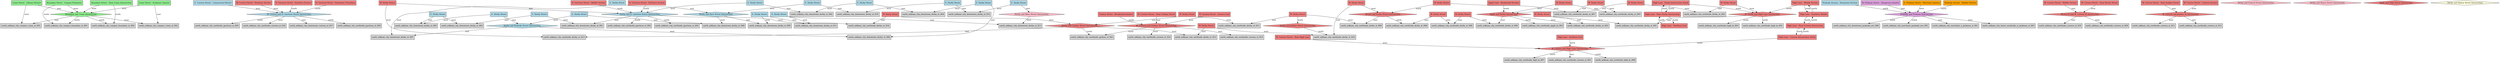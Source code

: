 digraph ArkhamCity {
  rankdir=TB;
  node [shape=box, style=filled];

  "earth_arkham_city_campus_room_boundary_st_001" [label="Boundary Street - Near Crane Intersection", fillcolor="lightgreen"];
  "earth_arkham_city_campus_room_boundary_st_002" [label="Boundary Street - Campus Perimeter", fillcolor="lightgreen"];
  "earth_arkham_city_campus_room_crane_st_001" [label="Crane Street - Academic Quarter", fillcolor="lightgreen"];
  "earth_arkham_city_campus_room_crane_st_002" [label="Crane Street - Library District", fillcolor="lightgreen"];
  "earth_arkham_city_downtown_room_curwen_st_017" [label="E. Curwen Street - Commercial District", fillcolor="lightblue"];
  "earth_arkham_city_downtown_room_derby_st_001" [label="E. Derby Street", fillcolor="lightblue"];
  "earth_arkham_city_downtown_room_derby_st_002" [label="E. Derby Street", fillcolor="lightblue"];
  "earth_arkham_city_downtown_room_derby_st_003" [label="E. Derby Street", fillcolor="lightblue"];
  "earth_arkham_city_downtown_room_derby_st_004" [label="E. Derby Street", fillcolor="lightblue"];
  "earth_arkham_city_downtown_room_derby_st_005" [label="E. Derby Street", fillcolor="lightblue"];
  "earth_arkham_city_downtown_room_derby_st_006" [label="E. Derby Street", fillcolor="lightblue"];
  "earth_arkham_city_downtown_room_derby_st_007" [label="E. Derby Street", fillcolor="lightblue"];
  "earth_arkham_city_downtown_room_derby_st_008" [label="E. Derby Street", fillcolor="lightblue"];
  "earth_arkham_city_downtown_room_derby_st_009" [label="E. Derby Street", fillcolor="lightblue"];
  "earth_arkham_city_downtown_room_derby_st_010" [label="E. Derby Street", fillcolor="lightblue"];
  "earth_arkham_city_downtown_room_derby_st_011" [label="E. Derby Street", fillcolor="lightblue"];
  "earth_arkham_city_downtown_room_derby_st_012" [label="E. Derby Street", fillcolor="lightblue"];
  "earth_arkham_city_downtown_room_derby_st_013" [label="E. Derby Street", fillcolor="lightblue"];
  "earth_arkham_city_downtown_room_peabody_ave_006" [label="Peabody Avenue - Downtown Section", fillcolor="lightblue"];
  "earth_arkham_city_lower_southside_room_w_pickman_st_003" [label="W. Pickman Street - Dangerous Quarter", fillcolor="plum"];
  "earth_arkham_city_merchant_room_e_pickman_st_001" [label="E. Pickman Street - Merchant Quarter", fillcolor="orange"];
  "earth_arkham_city_merchant_room_peabody_ave_001" [label="Peabody Avenue - Market District", fillcolor="orange"];
  "earth_arkham_city_northside_room_apple_ln_003" [label="Apple Lane - Residential Section", fillcolor="lightcoral"];
  "earth_arkham_city_northside_room_curwen_st_001" [label="W. Curwen Street - Near High Lane", fillcolor="lightcoral"];
  "earth_arkham_city_northside_room_curwen_st_009" [label="W. Curwen Street - Middle Section", fillcolor="lightcoral"];
  "earth_arkham_city_northside_room_curwen_st_010" [label="W. Curwen Street - Near Brown Street", fillcolor="lightcoral"];
  "earth_arkham_city_northside_room_curwen_st_011" [label="W. Curwen Street - Near Jenkins Street", fillcolor="lightcoral"];
  "earth_arkham_city_northside_room_curwen_st_012" [label="W. Curwen Street - Eastern Section", fillcolor="lightcoral"];
  "earth_arkham_city_northside_room_curwen_st_014" [label="W. Curwen Street - Near Gedney Street", fillcolor="lightcoral"];
  "earth_arkham_city_northside_room_curwen_st_015" [label="W. Curwen Street - Eastern End", fillcolor="lightcoral"];
  "earth_arkham_city_northside_room_curwen_st_016" [label="W. Curwen Street - Northern Section", fillcolor="lightcoral"];
  "earth_arkham_city_northside_room_derby_st_001" [label="W. Derby Street", fillcolor="lightcoral"];
  "earth_arkham_city_northside_room_derby_st_002" [label="W. Derby Street", fillcolor="lightcoral"];
  "earth_arkham_city_northside_room_derby_st_003" [label="W. Derby Street", fillcolor="lightcoral"];
  "earth_arkham_city_northside_room_derby_st_004" [label="W. Derby Street", fillcolor="lightcoral"];
  "earth_arkham_city_northside_room_derby_st_005" [label="W. Derby Street", fillcolor="lightcoral"];
  "earth_arkham_city_northside_room_derby_st_006" [label="W. Derby Street", fillcolor="lightcoral"];
  "earth_arkham_city_northside_room_derby_st_007" [label="W. Derby Street", fillcolor="lightcoral"];
  "earth_arkham_city_northside_room_derby_st_008" [label="W. Derby Street", fillcolor="lightcoral"];
  "earth_arkham_city_northside_room_derby_st_009" [label="W. Derby Street", fillcolor="lightcoral"];
  "earth_arkham_city_northside_room_derby_st_010" [label="W. Derby Street", fillcolor="lightcoral"];
  "earth_arkham_city_northside_room_derby_st_011" [label="W. Derby Street", fillcolor="lightcoral"];
  "earth_arkham_city_northside_room_derby_st_012" [label="W. Derby Street", fillcolor="lightcoral"];
  "earth_arkham_city_northside_room_derby_st_013" [label="W. Derby Street", fillcolor="lightcoral"];
  "earth_arkham_city_northside_room_derby_st_014" [label="W. Derby Street", fillcolor="lightcoral"];
  "earth_arkham_city_northside_room_garrison_st_002" [label="N. Garrison Street - Northern Section", fillcolor="lightcoral"];
  "earth_arkham_city_northside_room_garrison_st_003" [label="N. Garrison Street - Middle Section", fillcolor="lightcoral"];
  "earth_arkham_city_northside_room_garrison_st_004" [label="N. Garrison Street - Southern Section", fillcolor="lightcoral"];
  "earth_arkham_city_northside_room_garrison_st_005" [label="N. Garrison Street - Downtown Transition", fillcolor="lightcoral"];
  "earth_arkham_city_northside_room_gedney_st_001" [label="Gedney Street - Residential Quarter", fillcolor="lightcoral"];
  "earth_arkham_city_northside_room_high_ln_001" [label="High Lane - Northern End", fillcolor="lightcoral"];
  "earth_arkham_city_northside_room_high_ln_002" [label="High Lane - Near Derby Intersection", fillcolor="lightcoral"];
  "earth_arkham_city_northside_room_high_ln_003" [label="High Lane - Derby Intersection South", fillcolor="lightcoral"];
  "earth_arkham_city_northside_room_high_ln_004" [label="High Lane - Middle Section", fillcolor="lightcoral"];
  "earth_arkham_city_northside_room_high_ln_005" [label="High Lane - Southern Middle", fillcolor="lightcoral"];
  "earth_arkham_city_northside_room_high_ln_006" [label="High Lane - Near Curwen Intersection", fillcolor="lightcoral"];
  "earth_arkham_city_northside_room_high_ln_007" [label="High Lane - Curwen Intersection North", fillcolor="lightcoral"];
  "earth_arkham_city_northside_room_high_ln_008" [label="High Lane - Southern End", fillcolor="lightcoral"];
  "earth_arkham_city_intersection_boundary_crane" [label="Boundary and Crane Intersection", fillcolor="lightgreen", shape=diamond];
  "earth_arkham_city_intersection_curwen_garrison" [label="W. Curwen and N. Garrison Street Intersection", fillcolor="lightblue", shape=diamond];
  "earth_arkham_city_intersection_derby_dyer" [label="Derby and Dyer Street Intersection", fillcolor="lightblue", shape=diamond];
  "earth_arkham_city_intersection_derby_garrison" [label="Derby and N. Garrison Street Intersection", fillcolor="lightblue", shape=diamond];
  "earth_arkham_city_intersection_derby_mass" [label="Derby and Mass Street Intersection", fillcolor="pink", shape=diamond];
  "earth_arkham_city_intersection_derby_peabody" [label="Derby and Peabody Street Intersection", fillcolor="lightblue", shape=diamond];
  "earth_arkham_city_intersection_derby_federal" [label="Derby and Federal Street Intersection", fillcolor="pink", shape=diamond];
  "earth_arkham_city_intersection_derby_noyes" [label="Derby and Noyes Street Intersection", fillcolor="pink", shape=diamond];
  "earth_arkham_city_intersection_peabody_pickman" [label="Peabody and Pickman Intersection", fillcolor="plum", shape=diamond];
  "earth_arkham_city_intersection_apple_derby" [label="Apple and Derby Intersection", fillcolor="lightcoral", shape=diamond];
  "earth_arkham_city_intersection_apple_high" [label="Apple and High Street Intersection", fillcolor="lightcoral", shape=diamond];
  "earth_arkham_city_intersection_brown_curwen" [label="Brown St and W. Curwen St Intersection", fillcolor="lightcoral", shape=diamond];
  "earth_arkham_city_intersection_brown_derby" [label="Brown and Derby Street Intersection", fillcolor="lightcoral", shape=diamond];
  "earth_arkham_city_intersection_curwen_gedney" [label="W. Curwen and Gedney Street Intersection", fillcolor="lightcoral", shape=diamond];
  "earth_arkham_city_intersection_curwen_high" [label="W. Curwen and High Lane Intersection", fillcolor="lightcoral", shape=diamond];
  "earth_arkham_city_intersection_curwen_jenkins" [label="W. Curwen and Jenkins St Intersection", fillcolor="lightcoral", shape=diamond];
  "earth_arkham_city_intersection_derby_gedney" [label="Derby and Gedney Street Intersection", fillcolor="lightcoral", shape=diamond];
  "earth_arkham_city_intersection_derby_high" [label="W. Derby and High Lane Intersection", fillcolor="lightcoral", shape=diamond];
  "earth_arkham_city_intersection_derby_jenkins" [label="Derby and Jenkins Street Intersection", fillcolor="lightcoral", shape=diamond];
  "earth_arkham_city_intersection_derby_halsey" [label="Derby and Halsey Street Intersection", fillcolor="lightyellow", shape=diamond];

  "earth_arkham_city_northside_room_derby_st_002" -> "earth_arkham_city_northside_derby_st_003" [label="east"];
  "earth_arkham_city_intersection_apple_derby" -> "earth_arkham_city_northside_derby_st_003" [label="west"];
  "earth_arkham_city_northside_room_derby_st_011" -> "earth_arkham_city_northside_derby_st_010" [label="west"];
  "earth_arkham_city_downtown_room_derby_st_010" -> "earth_arkham_city_downtown_derby_st_011" [label="east"];
  "earth_arkham_city_intersection_curwen_jenkins" -> "earth_arkham_city_northside_curwen_st_011" [label="west"];
  "earth_arkham_city_intersection_derby_high" -> "earth_arkham_city_northside_high_ln_003" [label="south"];
  "earth_arkham_city_downtown_room_derby_st_006" -> "earth_arkham_city_intersection_derby_peabody" [label="east"];
  "earth_arkham_city_downtown_room_derby_st_012" -> "earth_arkham_city_downtown_derby_st_013" [label="east"];
  "earth_arkham_city_intersection_curwen_garrison" -> "earth_arkham_city_northside_garrison_st_005" [label="south"];
  "earth_arkham_city_intersection_derby_garrison" -> "earth_arkham_city_northside_garrison_st_002" [label="north"];
  "earth_arkham_city_intersection_derby_mass" -> "earth_arkham_city_downtown_derby_st_013" [label="west"];
  "earth_arkham_city_northside_room_derby_st_003" -> "earth_arkham_city_intersection_apple_derby" [label="east"];
  "earth_arkham_city_downtown_room_peabody_ave_006" -> "earth_arkham_city_intersection_peabody_pickman" [label="south"];
  "earth_arkham_city_intersection_derby_jenkins" -> "earth_arkham_city_northside_derby_st_010" [label="north"];
  "earth_arkham_city_northside_room_high_ln_002" -> "earth_arkham_city_northside_room_high_ln_001" [label="north"];
  "earth_arkham_city_downtown_room_derby_st_011" -> "earth_arkham_city_downtown_derby_st_012" [label="east"];
  "earth_arkham_city_intersection_apple_derby" -> "earth_arkham_city_northside_apple_ln_003" [label="north"];
  "earth_arkham_city_campus_room_boundary_st_001" -> "earth_arkham_city_intersection_boundary_crane" [label="west"];
  "earth_arkham_city_northside_room_curwen_st_009" -> "earth_arkham_city_intersection_brown_curwen" [label="east"];
  "earth_arkham_city_downtown_room_derby_st_002" -> "earth_arkham_city_downtown_derby_st_001" [label="west"];
  "earth_arkham_city_intersection_derby_garrison" -> "earth_arkham_city_northside_garrison_st_003" [label="south"];
  "earth_arkham_city_intersection_derby_high" -> "earth_arkham_city_northside_high_ln_002" [label="north"];
  "earth_arkham_city_northside_room_high_ln_004" -> "earth_arkham_city_intersection_derby_high" [label="north"];
  "earth_arkham_city_northside_room_derby_st_004" -> "earth_arkham_city_northside_derby_st_005" [label="east"];
  "earth_arkham_city_intersection_apple_derby" -> "earth_arkham_city_northside_derby_st_004" [label="east"];
  "earth_arkham_city_northside_room_derby_st_005" -> "earth_arkham_city_northside_derby_st_006" [label="east"];
  "earth_arkham_city_northside_room_derby_st_005" -> "earth_arkham_city_northside_derby_st_004" [label="west"];
  "earth_arkham_city_intersection_peabody_pickman" -> "earth_arkham_city_downtown_peabody_ave_006" [label="north"];
  "earth_arkham_city_downtown_room_derby_st_001" -> "earth_arkham_city_downtown_derby_st_002" [label="east"];
  "earth_arkham_city_intersection_curwen_high" -> "earth_arkham_city_northside_high_ln_007" [label="north"];
  "earth_arkham_city_northside_room_high_ln_006" -> "earth_arkham_city_northside_room_high_ln_005" [label="north"];
  "earth_arkham_city_northside_room_apple_ln_003" -> "earth_arkham_city_intersection_apple_derby" [label="south"];
  "earth_arkham_city_campus_room_crane_st_002" -> "earth_arkham_city_campus_crane_st_001" [label="west"];
  "earth_arkham_city_campus_room_crane_st_002" -> "earth_arkham_city_intersection_boundary_crane" [label="east"];
  "earth_arkham_city_downtown_room_derby_st_008" -> "earth_arkham_city_intersection_derby_dyer" [label="east"];
  "earth_arkham_city_northside_room_curwen_st_001" -> "earth_arkham_city_intersection_curwen_high" [label="west"];
  "earth_arkham_city_northside_room_derby_st_001" -> "earth_arkham_city_intersection_derby_high" [label="west"];
  "earth_arkham_city_intersection_derby_gedney" -> "earth_arkham_city_northside_gedney_st_001" [label="south"];
  "earth_arkham_city_northside_room_high_ln_003" -> "earth_arkham_city_intersection_derby_high" [label="south"];
  "earth_arkham_city_northside_room_high_ln_004" -> "earth_arkham_city_northside_room_high_ln_005" [label="south"];
  "earth_arkham_city_northside_room_high_ln_006" -> "earth_arkham_city_northside_room_high_ln_007" [label="south"];
  "earth_arkham_city_northside_room_high_ln_005" -> "earth_arkham_city_northside_room_high_ln_004" [label="north"];
  "earth_arkham_city_intersection_derby_gedney" -> "earth_arkham_city_northside_derby_st_012" [label="west"];
  "earth_arkham_city_northside_room_curwen_st_011" -> "earth_arkham_city_intersection_curwen_jenkins" [label="east"];
  "earth_arkham_city_downtown_room_derby_st_011" -> "earth_arkham_city_downtown_derby_st_010" [label="west"];
  "earth_arkham_city_intersection_boundary_crane" -> "earth_arkham_city_campus_boundary_st_001" [label="north"];
  "earth_arkham_city_northside_room_curwen_st_016" -> "earth_arkham_city_intersection_curwen_garrison" [label="west"];
  "earth_arkham_city_northside_room_garrison_st_005" -> "earth_arkham_city_intersection_curwen_garrison" [label="south"];
  "earth_arkham_city_northside_room_curwen_st_015" -> "earth_arkham_city_intersection_curwen_gedney" [label="west"];
  "earth_arkham_city_intersection_brown_derby" -> "earth_arkham_city_northside_derby_st_008" [label="north"];
  "earth_arkham_city_northside_room_derby_st_007" -> "earth_arkham_city_northside_derby_st_008" [label="east"];
  "earth_arkham_city_northside_room_derby_st_008" -> "earth_arkham_city_northside_derby_st_007" [label="west"];
  "earth_arkham_city_northside_room_high_ln_003" -> "earth_arkham_city_northside_room_high_ln_002" [label="north"];
  "earth_arkham_city_northside_room_derby_st_014" -> "earth_arkham_city_northside_derby_st_013" [label="west"];
  "earth_arkham_city_campus_room_boundary_st_001" -> "earth_arkham_city_campus_boundary_st_002" [label="south"];
  "earth_arkham_city_northside_room_high_ln_001" -> "earth_arkham_city_northside_room_high_ln_002" [label="south"];
  "earth_arkham_city_merchant_room_e_pickman_st_001" -> "earth_arkham_city_intersection_peabody_pickman" [label="west"];
  "earth_arkham_city_downtown_room_derby_st_013" -> "earth_arkham_city_downtown_derby_st_012" [label="west"];
  "earth_arkham_city_intersection_derby_peabody" -> "earth_arkham_city_downtown_derby_st_007" [label="east"];
  "earth_arkham_city_northside_room_curwen_st_012" -> "earth_arkham_city_intersection_curwen_jenkins" [label="west"];
  "earth_arkham_city_northside_room_garrison_st_002" -> "earth_arkham_city_intersection_derby_garrison" [label="south"];
  "earth_arkham_city_campus_room_crane_st_001" -> "earth_arkham_city_intersection_boundary_crane" [label="west"];
  "earth_arkham_city_downtown_room_derby_st_010" -> "earth_arkham_city_downtown_derby_st_009" [label="west"];
  "earth_arkham_city_downtown_room_derby_st_008" -> "earth_arkham_city_downtown_derby_st_007" [label="west"];
  "earth_arkham_city_northside_room_derby_st_010" -> "earth_arkham_city_northside_derby_st_011" [label="east"];
  "earth_arkham_city_downtown_room_derby_st_007" -> "earth_arkham_city_downtown_derby_st_008" [label="east"];
  "earth_arkham_city_northside_room_curwen_st_010" -> "earth_arkham_city_intersection_brown_curwen" [label="west"];
  "earth_arkham_city_intersection_boundary_crane" -> "earth_arkham_city_campus_boundary_st_002" [label="south"];
  "earth_arkham_city_northside_room_derby_st_007" -> "earth_arkham_city_northside_derby_st_006" [label="west"];
  "earth_arkham_city_northside_room_derby_st_010" -> "earth_arkham_city_intersection_derby_jenkins" [label="south"];
  "earth_arkham_city_northside_room_derby_st_014" -> "earth_arkham_city_intersection_derby_garrison" [label="east"];
  "earth_arkham_city_northside_room_derby_st_008" -> "earth_arkham_city_intersection_brown_derby" [label="south"];
  "earth_arkham_city_intersection_boundary_crane" -> "earth_arkham_city_campus_crane_st_002" [label="west"];
  "earth_arkham_city_intersection_peabody_pickman" -> "earth_arkham_city_merchant_peabody_ave_001" [label="south"];
  "earth_arkham_city_northside_room_high_ln_002" -> "earth_arkham_city_northside_room_high_ln_003" [label="south"];
  "earth_arkham_city_northside_room_garrison_st_004" -> "earth_arkham_city_intersection_curwen_garrison" [label="south"];
  "earth_arkham_city_intersection_derby_high" -> "earth_arkham_city_northside_derby_st_001" [label="east"];
  "earth_arkham_city_northside_room_high_ln_007" -> "earth_arkham_city_northside_room_high_ln_006" [label="north"];
  "earth_arkham_city_downtown_room_derby_st_004" -> "earth_arkham_city_downtown_derby_st_005" [label="east"];
  "earth_arkham_city_northside_room_gedney_st_001" -> "earth_arkham_city_intersection_curwen_gedney" [label="north"];
  "earth_arkham_city_intersection_curwen_high" -> "earth_arkham_city_northside_curwen_st_001" [label="east"];
  "earth_arkham_city_intersection_curwen_garrison" -> "earth_arkham_city_northside_curwen_st_016" [label="west"];
  "earth_arkham_city_downtown_room_derby_st_005" -> "earth_arkham_city_downtown_derby_st_004" [label="west"];
  "earth_arkham_city_downtown_room_derby_st_009" -> "earth_arkham_city_intersection_derby_dyer" [label="west"];
  "earth_arkham_city_intersection_derby_gedney" -> "earth_arkham_city_northside_derby_st_013" [label="east"];
  "earth_arkham_city_downtown_room_derby_st_013" -> "earth_arkham_city_intersection_derby_mass" [label="east"];
  "earth_arkham_city_merchant_room_peabody_ave_001" -> "earth_arkham_city_intersection_peabody_pickman" [label="north"];
  "earth_arkham_city_downtown_room_derby_st_003" -> "earth_arkham_city_downtown_derby_st_004" [label="east"];
  "earth_arkham_city_northside_room_derby_st_002" -> "earth_arkham_city_northside_derby_st_001" [label="west"];
  "earth_arkham_city_northside_room_derby_st_009" -> "earth_arkham_city_intersection_brown_derby" [label="west"];
  "earth_arkham_city_intersection_curwen_garrison" -> "earth_arkham_city_downtown_curwen_st_017" [label="east"];
  "earth_arkham_city_downtown_room_derby_st_009" -> "earth_arkham_city_downtown_derby_st_010" [label="east"];
  "earth_arkham_city_campus_room_boundary_st_002" -> "earth_arkham_city_campus_boundary_st_001" [label="south"];
  "earth_arkham_city_intersection_curwen_gedney" -> "earth_arkham_city_northside_curwen_st_014" [label="west"];
  "earth_arkham_city_northside_room_derby_st_013" -> "earth_arkham_city_intersection_derby_gedney" [label="west"];
  "earth_arkham_city_intersection_derby_garrison" -> "earth_arkham_city_downtown_derby_st_001" [label="east"];
  "earth_arkham_city_northside_room_high_ln_005" -> "earth_arkham_city_northside_room_high_ln_006" [label="south"];
  "earth_arkham_city_intersection_curwen_gedney" -> "earth_arkham_city_northside_curwen_st_015" [label="east"];
  "earth_arkham_city_intersection_derby_dyer" -> "earth_arkham_city_downtown_derby_st_009" [label="east"];
  "earth_arkham_city_northside_room_derby_st_001" -> "earth_arkham_city_northside_derby_st_002" [label="east"];
  "earth_arkham_city_northside_room_derby_st_003" -> "earth_arkham_city_northside_derby_st_002" [label="west"];
  "earth_arkham_city_northside_room_derby_st_006" -> "earth_arkham_city_northside_derby_st_005" [label="west"];
  "earth_arkham_city_intersection_boundary_crane" -> "earth_arkham_city_campus_crane_st_001" [label="east"];
  "earth_arkham_city_intersection_curwen_high" -> "earth_arkham_city_northside_high_ln_008" [label="south"];
  "earth_arkham_city_campus_room_boundary_st_002" -> "earth_arkham_city_intersection_boundary_crane" [label="west"];
  "earth_arkham_city_intersection_curwen_garrison" -> "earth_arkham_city_northside_garrison_st_004" [label="north"];
  "earth_arkham_city_northside_room_garrison_st_003" -> "earth_arkham_city_intersection_derby_garrison" [label="south"];
  "earth_arkham_city_northside_room_derby_st_004" -> "earth_arkham_city_intersection_apple_derby" [label="west"];
  "earth_arkham_city_downtown_room_derby_st_012" -> "earth_arkham_city_downtown_derby_st_011" [label="west"];
  "earth_arkham_city_northside_room_derby_st_010" -> "earth_arkham_city_northside_derby_st_009" [label="west"];
  "earth_arkham_city_downtown_room_derby_st_006" -> "earth_arkham_city_downtown_derby_st_005" [label="west"];
  "earth_arkham_city_northside_room_derby_st_006" -> "earth_arkham_city_northside_derby_st_007" [label="east"];
  "earth_arkham_city_downtown_room_curwen_st_017" -> "earth_arkham_city_intersection_curwen_garrison" [label="west"];
  "earth_arkham_city_intersection_curwen_gedney" -> "earth_arkham_city_northside_gedney_st_001" [label="south"];
  "earth_arkham_city_intersection_derby_peabody" -> "earth_arkham_city_downtown_derby_st_006" [label="west"];
  "earth_arkham_city_downtown_room_derby_st_003" -> "earth_arkham_city_downtown_derby_st_002" [label="west"];
  "earth_arkham_city_intersection_brown_curwen" -> "earth_arkham_city_northside_curwen_st_010" [label="east"];
  "earth_arkham_city_downtown_room_derby_st_001" -> "earth_arkham_city_intersection_derby_garrison" [label="west"];
  "earth_arkham_city_northside_room_derby_st_013" -> "earth_arkham_city_northside_derby_st_014" [label="east"];
  "earth_arkham_city_northside_room_high_ln_007" -> "earth_arkham_city_intersection_curwen_high" [label="south"];
  "earth_arkham_city_lower_southside_room_w_pickman_st_003" -> "earth_arkham_city_intersection_peabody_pickman" [label="east"];
  "earth_arkham_city_downtown_room_derby_st_005" -> "earth_arkham_city_downtown_derby_st_006" [label="east"];
  "earth_arkham_city_intersection_curwen_jenkins" -> "earth_arkham_city_northside_curwen_st_012" [label="east"];
  "earth_arkham_city_northside_room_high_ln_008" -> "earth_arkham_city_intersection_curwen_high" [label="north"];
  "earth_arkham_city_northside_room_derby_st_011" -> "earth_arkham_city_northside_derby_st_012" [label="east"];
  "earth_arkham_city_northside_room_derby_st_009" -> "earth_arkham_city_northside_derby_st_010" [label="east"];
  "earth_arkham_city_campus_room_crane_st_001" -> "earth_arkham_city_campus_crane_st_002" [label="east"];
  "earth_arkham_city_northside_room_derby_st_012" -> "earth_arkham_city_northside_derby_st_011" [label="west"];
  "earth_arkham_city_intersection_brown_curwen" -> "earth_arkham_city_northside_curwen_st_009" [label="west"];
  "earth_arkham_city_downtown_room_derby_st_004" -> "earth_arkham_city_downtown_derby_st_003" [label="west"];
  "earth_arkham_city_northside_room_derby_st_012" -> "earth_arkham_city_intersection_derby_gedney" [label="east"];
  "earth_arkham_city_intersection_peabody_pickman" -> "earth_arkham_city_merchant_e_pickman_st_001" [label="east"];
  "earth_arkham_city_intersection_derby_dyer" -> "earth_arkham_city_downtown_derby_st_008" [label="west"];
  "earth_arkham_city_northside_room_curwen_st_014" -> "earth_arkham_city_intersection_curwen_gedney" [label="east"];
  "earth_arkham_city_intersection_peabody_pickman" -> "earth_arkham_city_lower_southside_w_pickman_st_003" [label="west"];
  "earth_arkham_city_intersection_brown_derby" -> "earth_arkham_city_northside_derby_st_009" [label="east"];
  "earth_arkham_city_downtown_room_derby_st_007" -> "earth_arkham_city_intersection_derby_peabody" [label="west"];
  "earth_arkham_city_downtown_room_derby_st_002" -> "earth_arkham_city_downtown_derby_st_003" [label="east"];
  "earth_arkham_city_intersection_derby_garrison" -> "earth_arkham_city_northside_derby_st_014" [label="west"];
}

